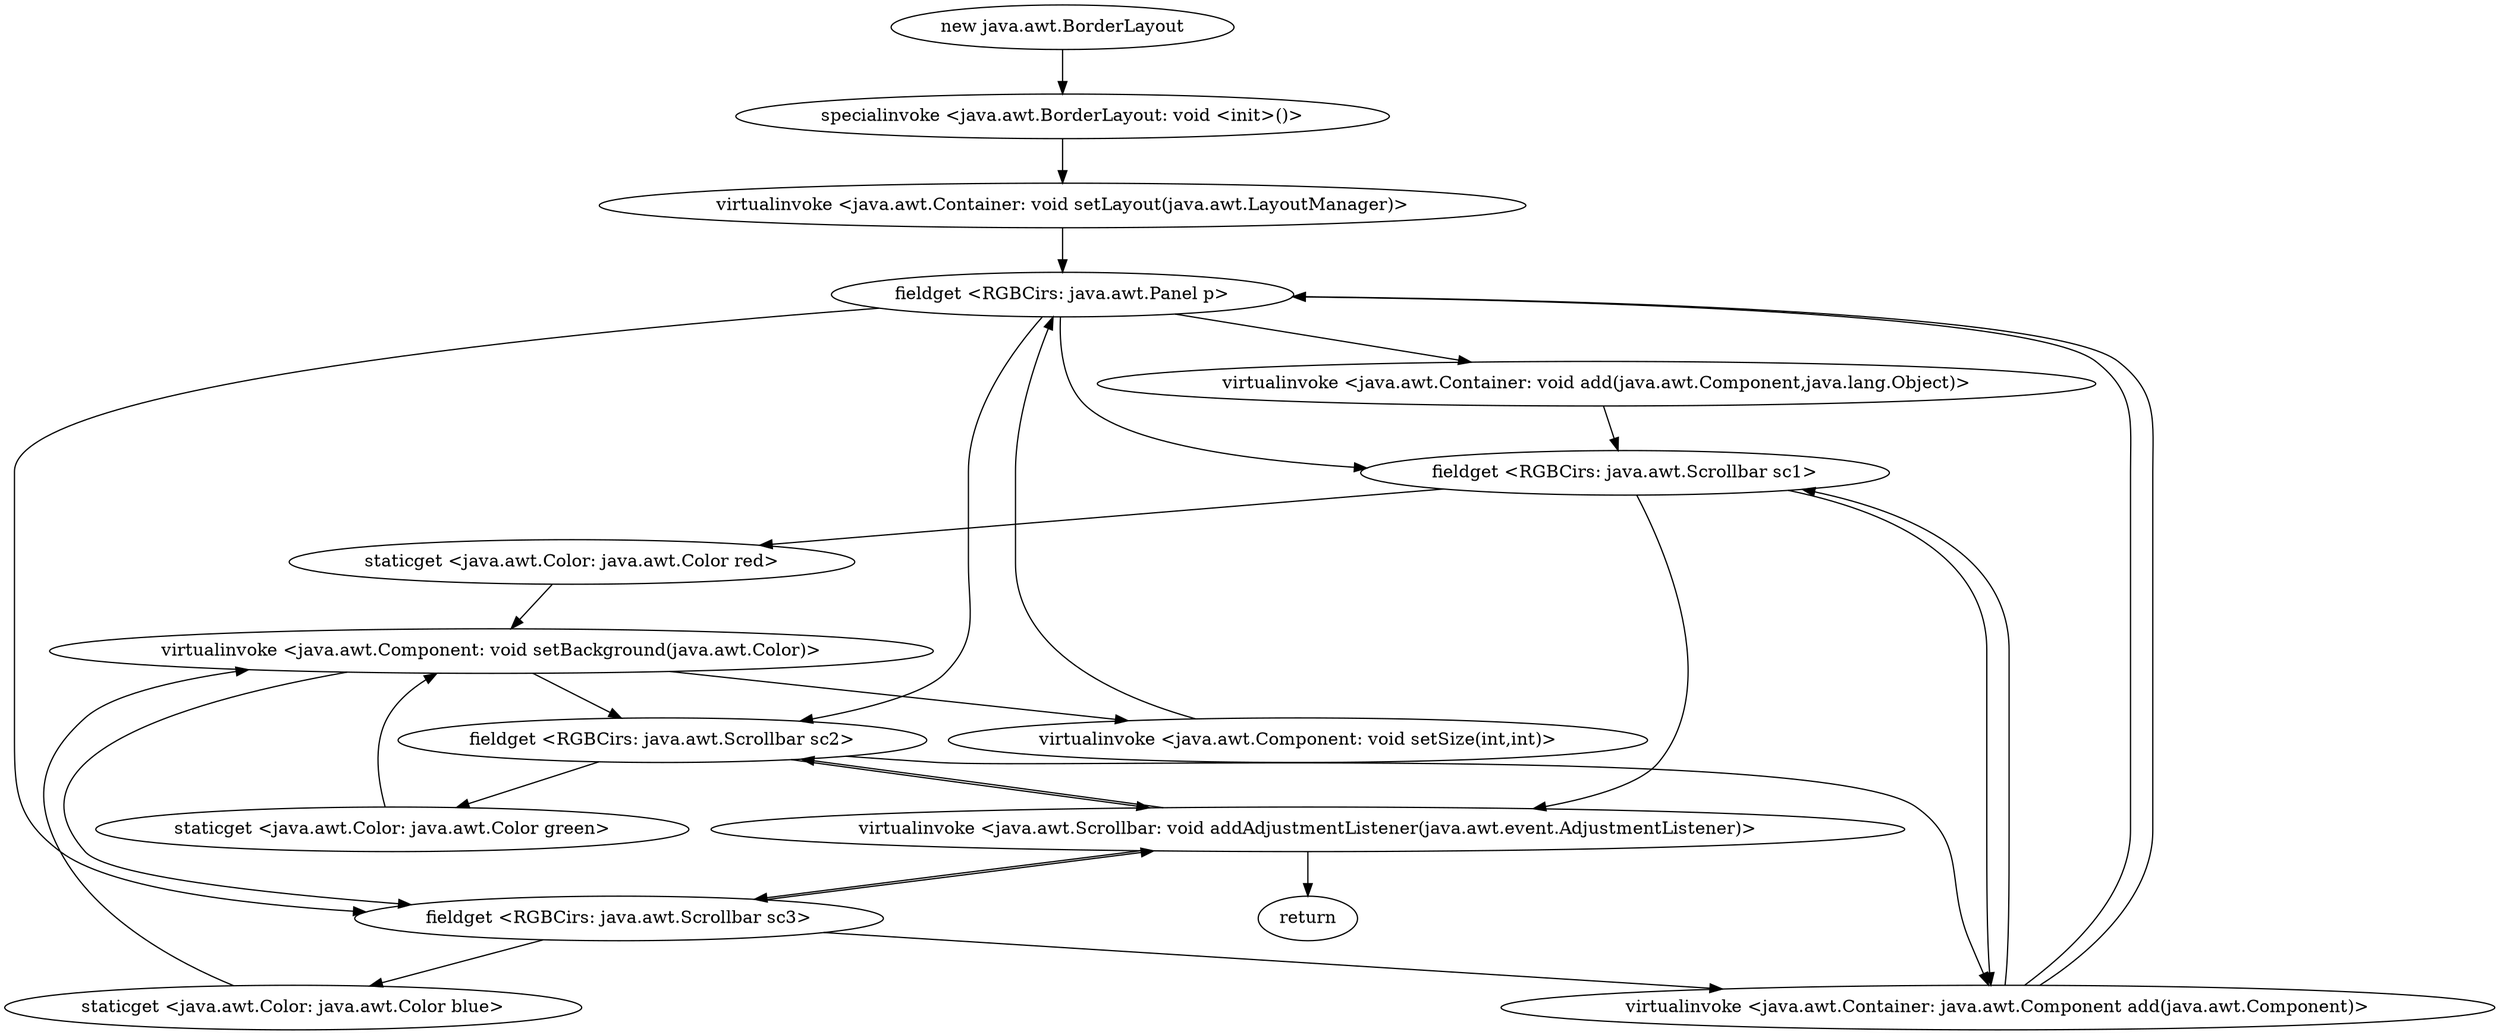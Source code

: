 digraph "" {
"new java.awt.BorderLayout";
 "new java.awt.BorderLayout"->"specialinvoke <java.awt.BorderLayout: void <init>()>";
 "specialinvoke <java.awt.BorderLayout: void <init>()>"->"virtualinvoke <java.awt.Container: void setLayout(java.awt.LayoutManager)>";
 "virtualinvoke <java.awt.Container: void setLayout(java.awt.LayoutManager)>"->"fieldget <RGBCirs: java.awt.Panel p>";
 "fieldget <RGBCirs: java.awt.Panel p>"->"fieldget <RGBCirs: java.awt.Scrollbar sc1>";
 "fieldget <RGBCirs: java.awt.Scrollbar sc1>"->"virtualinvoke <java.awt.Container: java.awt.Component add(java.awt.Component)>";
 "virtualinvoke <java.awt.Container: java.awt.Component add(java.awt.Component)>"->"fieldget <RGBCirs: java.awt.Panel p>";
 "fieldget <RGBCirs: java.awt.Panel p>"->"fieldget <RGBCirs: java.awt.Scrollbar sc2>";
 "fieldget <RGBCirs: java.awt.Scrollbar sc2>"->"virtualinvoke <java.awt.Container: java.awt.Component add(java.awt.Component)>";
 "virtualinvoke <java.awt.Container: java.awt.Component add(java.awt.Component)>"->"fieldget <RGBCirs: java.awt.Panel p>";
 "fieldget <RGBCirs: java.awt.Panel p>"->"fieldget <RGBCirs: java.awt.Scrollbar sc3>";
 "fieldget <RGBCirs: java.awt.Scrollbar sc3>"->"virtualinvoke <java.awt.Container: java.awt.Component add(java.awt.Component)>";
 "virtualinvoke <java.awt.Container: java.awt.Component add(java.awt.Component)>"->"fieldget <RGBCirs: java.awt.Scrollbar sc1>";
 "fieldget <RGBCirs: java.awt.Scrollbar sc1>"->"staticget <java.awt.Color: java.awt.Color red>";
 "staticget <java.awt.Color: java.awt.Color red>"->"virtualinvoke <java.awt.Component: void setBackground(java.awt.Color)>";
 "virtualinvoke <java.awt.Component: void setBackground(java.awt.Color)>"->"fieldget <RGBCirs: java.awt.Scrollbar sc2>";
 "fieldget <RGBCirs: java.awt.Scrollbar sc2>"->"staticget <java.awt.Color: java.awt.Color green>";
 "staticget <java.awt.Color: java.awt.Color green>"->"virtualinvoke <java.awt.Component: void setBackground(java.awt.Color)>";
 "virtualinvoke <java.awt.Component: void setBackground(java.awt.Color)>"->"fieldget <RGBCirs: java.awt.Scrollbar sc3>";
 "fieldget <RGBCirs: java.awt.Scrollbar sc3>"->"staticget <java.awt.Color: java.awt.Color blue>";
 "staticget <java.awt.Color: java.awt.Color blue>"->"virtualinvoke <java.awt.Component: void setBackground(java.awt.Color)>";
 "virtualinvoke <java.awt.Component: void setBackground(java.awt.Color)>"->"virtualinvoke <java.awt.Component: void setSize(int,int)>";
 "virtualinvoke <java.awt.Component: void setSize(int,int)>"->"fieldget <RGBCirs: java.awt.Panel p>";
 "fieldget <RGBCirs: java.awt.Panel p>"->"virtualinvoke <java.awt.Container: void add(java.awt.Component,java.lang.Object)>";
 "virtualinvoke <java.awt.Container: void add(java.awt.Component,java.lang.Object)>"->"fieldget <RGBCirs: java.awt.Scrollbar sc1>";
 "fieldget <RGBCirs: java.awt.Scrollbar sc1>"->"virtualinvoke <java.awt.Scrollbar: void addAdjustmentListener(java.awt.event.AdjustmentListener)>";
 "virtualinvoke <java.awt.Scrollbar: void addAdjustmentListener(java.awt.event.AdjustmentListener)>"->"fieldget <RGBCirs: java.awt.Scrollbar sc2>";
 "fieldget <RGBCirs: java.awt.Scrollbar sc2>"->"virtualinvoke <java.awt.Scrollbar: void addAdjustmentListener(java.awt.event.AdjustmentListener)>";
 "virtualinvoke <java.awt.Scrollbar: void addAdjustmentListener(java.awt.event.AdjustmentListener)>"->"fieldget <RGBCirs: java.awt.Scrollbar sc3>";
 "fieldget <RGBCirs: java.awt.Scrollbar sc3>"->"virtualinvoke <java.awt.Scrollbar: void addAdjustmentListener(java.awt.event.AdjustmentListener)>";
 "virtualinvoke <java.awt.Scrollbar: void addAdjustmentListener(java.awt.event.AdjustmentListener)>"->"return";
}
